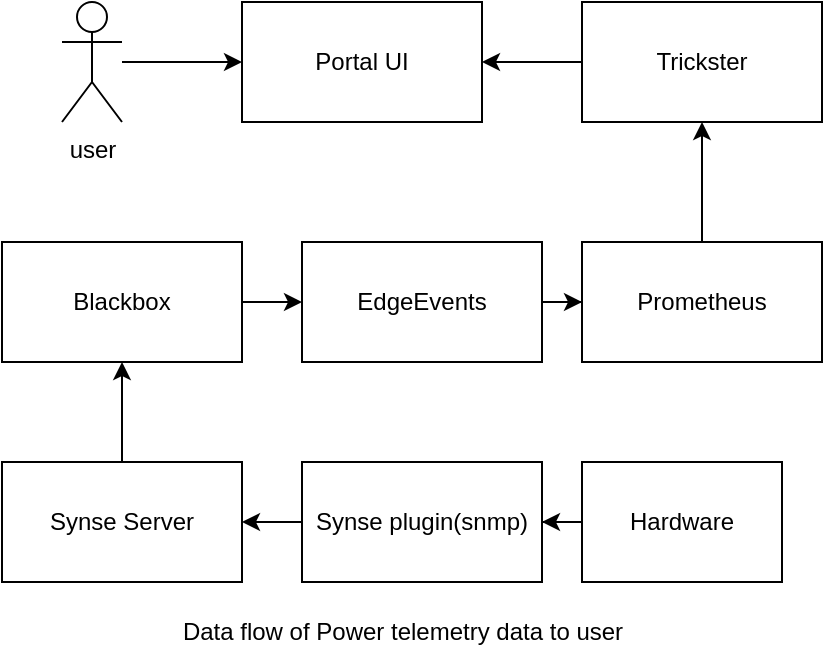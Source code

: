 <mxfile version="20.0.3" type="github" pages="3">
  <diagram id="1RxbeGeylmb_Sk9DzVwG" name="Page-1">
    <mxGraphModel dx="1298" dy="745" grid="1" gridSize="10" guides="1" tooltips="1" connect="1" arrows="1" fold="1" page="1" pageScale="1" pageWidth="850" pageHeight="1100" math="0" shadow="0">
      <root>
        <mxCell id="0" />
        <mxCell id="1" parent="0" />
        <mxCell id="nxBVpw9l8fhomxgRzsRb-8" value="" style="edgeStyle=orthogonalEdgeStyle;rounded=0;orthogonalLoop=1;jettySize=auto;html=1;" edge="1" parent="1" source="3aPtXWCxgc5EuKdOv9uP-1" target="nxBVpw9l8fhomxgRzsRb-6">
          <mxGeometry relative="1" as="geometry" />
        </mxCell>
        <mxCell id="3aPtXWCxgc5EuKdOv9uP-1" value="Trickster" style="rounded=0;whiteSpace=wrap;html=1;" parent="1" vertex="1">
          <mxGeometry x="410" y="180" width="120" height="60" as="geometry" />
        </mxCell>
        <mxCell id="3aPtXWCxgc5EuKdOv9uP-2" value="" style="edgeStyle=orthogonalEdgeStyle;rounded=0;orthogonalLoop=1;jettySize=auto;html=1;" parent="1" source="3aPtXWCxgc5EuKdOv9uP-3" target="3aPtXWCxgc5EuKdOv9uP-1" edge="1">
          <mxGeometry relative="1" as="geometry" />
        </mxCell>
        <mxCell id="3aPtXWCxgc5EuKdOv9uP-3" value="Prometheus" style="rounded=0;whiteSpace=wrap;html=1;" parent="1" vertex="1">
          <mxGeometry x="410" y="300" width="120" height="60" as="geometry" />
        </mxCell>
        <mxCell id="3aPtXWCxgc5EuKdOv9uP-4" value="" style="edgeStyle=orthogonalEdgeStyle;rounded=0;orthogonalLoop=1;jettySize=auto;html=1;entryX=0.5;entryY=1;entryDx=0;entryDy=0;" parent="1" source="3aPtXWCxgc5EuKdOv9uP-5" target="nxBVpw9l8fhomxgRzsRb-1" edge="1">
          <mxGeometry relative="1" as="geometry" />
        </mxCell>
        <mxCell id="3aPtXWCxgc5EuKdOv9uP-5" value="Synse Server" style="rounded=0;whiteSpace=wrap;html=1;" parent="1" vertex="1">
          <mxGeometry x="120" y="410" width="120" height="60" as="geometry" />
        </mxCell>
        <mxCell id="3aPtXWCxgc5EuKdOv9uP-6" value="" style="edgeStyle=orthogonalEdgeStyle;rounded=0;orthogonalLoop=1;jettySize=auto;html=1;" parent="1" source="3aPtXWCxgc5EuKdOv9uP-7" target="3aPtXWCxgc5EuKdOv9uP-5" edge="1">
          <mxGeometry relative="1" as="geometry" />
        </mxCell>
        <mxCell id="3aPtXWCxgc5EuKdOv9uP-7" value="Synse plugin(snmp)" style="rounded=0;whiteSpace=wrap;html=1;" parent="1" vertex="1">
          <mxGeometry x="270" y="410" width="120" height="60" as="geometry" />
        </mxCell>
        <mxCell id="3aPtXWCxgc5EuKdOv9uP-8" value="" style="edgeStyle=orthogonalEdgeStyle;rounded=0;orthogonalLoop=1;jettySize=auto;html=1;" parent="1" source="3aPtXWCxgc5EuKdOv9uP-9" target="3aPtXWCxgc5EuKdOv9uP-7" edge="1">
          <mxGeometry relative="1" as="geometry" />
        </mxCell>
        <mxCell id="3aPtXWCxgc5EuKdOv9uP-9" value="Hardware" style="rounded=0;whiteSpace=wrap;html=1;" parent="1" vertex="1">
          <mxGeometry x="410" y="410" width="100" height="60" as="geometry" />
        </mxCell>
        <mxCell id="uoMBTk187jk_sjh-b1xk-2" value="" style="edgeStyle=orthogonalEdgeStyle;rounded=0;orthogonalLoop=1;jettySize=auto;html=1;entryX=0;entryY=0.5;entryDx=0;entryDy=0;" edge="1" parent="1" source="uoMBTk187jk_sjh-b1xk-1" target="nxBVpw9l8fhomxgRzsRb-6">
          <mxGeometry relative="1" as="geometry" />
        </mxCell>
        <mxCell id="uoMBTk187jk_sjh-b1xk-1" value="user" style="shape=umlActor;verticalLabelPosition=bottom;verticalAlign=top;html=1;outlineConnect=0;" vertex="1" parent="1">
          <mxGeometry x="150" y="180" width="30" height="60" as="geometry" />
        </mxCell>
        <mxCell id="nxBVpw9l8fhomxgRzsRb-3" value="" style="edgeStyle=orthogonalEdgeStyle;rounded=0;orthogonalLoop=1;jettySize=auto;html=1;" edge="1" parent="1" source="nxBVpw9l8fhomxgRzsRb-1" target="nxBVpw9l8fhomxgRzsRb-2">
          <mxGeometry relative="1" as="geometry" />
        </mxCell>
        <mxCell id="nxBVpw9l8fhomxgRzsRb-1" value="Blackbox" style="rounded=0;whiteSpace=wrap;html=1;" vertex="1" parent="1">
          <mxGeometry x="120" y="300" width="120" height="60" as="geometry" />
        </mxCell>
        <mxCell id="nxBVpw9l8fhomxgRzsRb-4" value="" style="edgeStyle=orthogonalEdgeStyle;rounded=0;orthogonalLoop=1;jettySize=auto;html=1;" edge="1" parent="1" source="nxBVpw9l8fhomxgRzsRb-2" target="3aPtXWCxgc5EuKdOv9uP-3">
          <mxGeometry relative="1" as="geometry" />
        </mxCell>
        <mxCell id="nxBVpw9l8fhomxgRzsRb-2" value="EdgeEvents" style="rounded=0;whiteSpace=wrap;html=1;" vertex="1" parent="1">
          <mxGeometry x="270" y="300" width="120" height="60" as="geometry" />
        </mxCell>
        <mxCell id="nxBVpw9l8fhomxgRzsRb-6" value="Portal UI" style="rounded=0;whiteSpace=wrap;html=1;" vertex="1" parent="1">
          <mxGeometry x="240" y="180" width="120" height="60" as="geometry" />
        </mxCell>
        <mxCell id="nxBVpw9l8fhomxgRzsRb-9" value="Data flow of Power telemetry data to user" style="text;html=1;align=center;verticalAlign=middle;resizable=0;points=[];autosize=1;strokeColor=none;fillColor=none;" vertex="1" parent="1">
          <mxGeometry x="200" y="480" width="240" height="30" as="geometry" />
        </mxCell>
      </root>
    </mxGraphModel>
  </diagram>
  <diagram id="Mwdj6r_NZ2qyA1FYuE4o" name="Page-2">
    <mxGraphModel dx="1298" dy="745" grid="1" gridSize="10" guides="1" tooltips="1" connect="1" arrows="1" fold="1" page="1" pageScale="1" pageWidth="850" pageHeight="1100" math="0" shadow="0">
      <root>
        <mxCell id="0" />
        <mxCell id="1" parent="0" />
        <mxCell id="JWDo0IMA3wYGbSsYpGFA-1" value="SiteMetricsView" style="shape=umlLifeline;perimeter=lifelinePerimeter;whiteSpace=wrap;html=1;container=1;collapsible=0;recursiveResize=0;outlineConnect=0;rounded=1;shadow=0;comic=0;labelBackgroundColor=none;strokeWidth=1;fontFamily=Verdana;fontSize=12;align=center;" parent="1" vertex="1">
          <mxGeometry x="400" y="80" width="100" height="580" as="geometry" />
        </mxCell>
        <mxCell id="JWDo0IMA3wYGbSsYpGFA-2" value="" style="html=1;points=[];perimeter=orthogonalPerimeter;rounded=0;shadow=0;comic=0;labelBackgroundColor=none;strokeWidth=1;fontFamily=Verdana;fontSize=12;align=center;" parent="JWDo0IMA3wYGbSsYpGFA-1" vertex="1">
          <mxGeometry x="45" y="120" width="10" height="420" as="geometry" />
        </mxCell>
        <mxCell id="JWDo0IMA3wYGbSsYpGFA-25" value="validate request" style="html=1;verticalAlign=bottom;endArrow=block;labelBackgroundColor=none;fontFamily=Verdana;fontSize=12;elbow=vertical;edgeStyle=orthogonalEdgeStyle;curved=1;exitX=1.066;exitY=0.713;exitPerimeter=0;" parent="JWDo0IMA3wYGbSsYpGFA-1" edge="1">
          <mxGeometry relative="1" as="geometry">
            <mxPoint x="60.66" y="160.91" as="sourcePoint" />
            <mxPoint x="55" y="200.0" as="targetPoint" />
            <Array as="points">
              <mxPoint x="110" y="160.9" />
              <mxPoint x="110" y="199.9" />
            </Array>
          </mxGeometry>
        </mxCell>
        <mxCell id="JWDo0IMA3wYGbSsYpGFA-3" value="power_api" style="shape=umlLifeline;perimeter=lifelinePerimeter;whiteSpace=wrap;html=1;container=1;collapsible=0;recursiveResize=0;outlineConnect=0;rounded=1;shadow=0;comic=0;labelBackgroundColor=none;strokeWidth=1;fontFamily=Verdana;fontSize=12;align=center;" parent="1" vertex="1">
          <mxGeometry x="540" y="80" width="100" height="580" as="geometry" />
        </mxCell>
        <mxCell id="JWDo0IMA3wYGbSsYpGFA-5" value="return" style="html=1;verticalAlign=bottom;endArrow=open;dashed=1;endSize=8;labelBackgroundColor=none;fontFamily=Verdana;fontSize=12;" parent="JWDo0IMA3wYGbSsYpGFA-3" edge="1">
          <mxGeometry relative="1" as="geometry">
            <mxPoint x="55" y="500" as="targetPoint" />
            <mxPoint x="175" y="500" as="sourcePoint" />
          </mxGeometry>
        </mxCell>
        <mxCell id="JWDo0IMA3wYGbSsYpGFA-6" value="trickster" style="shape=umlLifeline;perimeter=lifelinePerimeter;whiteSpace=wrap;html=1;container=1;collapsible=0;recursiveResize=0;outlineConnect=0;rounded=1;shadow=0;comic=0;labelBackgroundColor=none;strokeWidth=1;fontFamily=Verdana;fontSize=12;align=center;" parent="1" vertex="1">
          <mxGeometry x="790" y="80" width="100" height="580" as="geometry" />
        </mxCell>
        <mxCell id="JWDo0IMA3wYGbSsYpGFA-7" value="" style="html=1;points=[];perimeter=orthogonalPerimeter;rounded=0;shadow=0;comic=0;labelBackgroundColor=none;strokeWidth=1;fontFamily=Verdana;fontSize=12;align=center;" parent="JWDo0IMA3wYGbSsYpGFA-6" vertex="1">
          <mxGeometry x="50" y="360" width="10" height="90" as="geometry" />
        </mxCell>
        <mxCell id="JWDo0IMA3wYGbSsYpGFA-9" value="query_api" style="shape=umlLifeline;perimeter=lifelinePerimeter;whiteSpace=wrap;html=1;container=1;collapsible=0;recursiveResize=0;outlineConnect=0;rounded=1;shadow=0;comic=0;labelBackgroundColor=none;strokeWidth=1;fontFamily=Verdana;fontSize=12;align=center;" parent="1" vertex="1">
          <mxGeometry x="680" y="80" width="100" height="580" as="geometry" />
        </mxCell>
        <mxCell id="JWDo0IMA3wYGbSsYpGFA-10" value="" style="html=1;points=[];perimeter=orthogonalPerimeter;rounded=0;shadow=0;comic=0;labelBackgroundColor=none;strokeWidth=1;fontFamily=Verdana;fontSize=12;align=center;" parent="JWDo0IMA3wYGbSsYpGFA-9" vertex="1">
          <mxGeometry x="45" y="300" width="10" height="210" as="geometry" />
        </mxCell>
        <mxCell id="JWDo0IMA3wYGbSsYpGFA-13" value="" style="html=1;points=[];perimeter=orthogonalPerimeter;rounded=0;shadow=0;comic=0;labelBackgroundColor=none;strokeWidth=1;fontFamily=Verdana;fontSize=12;align=center;" parent="1" vertex="1">
          <mxGeometry x="585" y="220" width="10" height="390" as="geometry" />
        </mxCell>
        <mxCell id="JWDo0IMA3wYGbSsYpGFA-16" value="return" style="html=1;verticalAlign=bottom;endArrow=open;dashed=1;endSize=8;labelBackgroundColor=none;fontFamily=Verdana;fontSize=12;edgeStyle=elbowEdgeStyle;elbow=vertical;" parent="1" edge="1">
          <mxGeometry relative="1" as="geometry">
            <mxPoint x="460" y="600" as="targetPoint" />
            <Array as="points">
              <mxPoint x="570" y="600" />
            </Array>
            <mxPoint x="580" y="600" as="sourcePoint" />
          </mxGeometry>
        </mxCell>
        <mxCell id="JWDo0IMA3wYGbSsYpGFA-17" value="management api controller" style="shape=note;whiteSpace=wrap;html=1;size=14;verticalAlign=top;align=left;spacingTop=-6;rounded=0;shadow=0;comic=0;labelBackgroundColor=none;strokeWidth=1;fontFamily=Verdana;fontSize=12" parent="1" vertex="1">
          <mxGeometry x="400" y="20" width="100" height="45" as="geometry" />
        </mxCell>
        <mxCell id="JWDo0IMA3wYGbSsYpGFA-18" value="management api service" style="shape=note;whiteSpace=wrap;html=1;size=14;verticalAlign=top;align=left;spacingTop=-6;rounded=0;shadow=0;comic=0;labelBackgroundColor=none;strokeWidth=1;fontFamily=Verdana;fontSize=12" parent="1" vertex="1">
          <mxGeometry x="540" y="30" width="100" height="35" as="geometry" />
        </mxCell>
        <mxCell id="JWDo0IMA3wYGbSsYpGFA-19" value="centrally &lt;br&gt;located" style="shape=note;whiteSpace=wrap;html=1;size=14;verticalAlign=top;align=left;spacingTop=-6;rounded=0;shadow=0;comic=0;labelBackgroundColor=none;strokeWidth=1;fontFamily=Verdana;fontSize=12" parent="1" vertex="1">
          <mxGeometry x="790" y="30" width="110" height="35" as="geometry" />
        </mxCell>
        <mxCell id="JWDo0IMA3wYGbSsYpGFA-20" value="management api data accessor" style="shape=note;whiteSpace=wrap;html=1;size=14;verticalAlign=top;align=left;spacingTop=-6;rounded=0;shadow=0;comic=0;labelBackgroundColor=none;strokeWidth=1;fontFamily=Verdana;fontSize=12" parent="1" vertex="1">
          <mxGeometry x="670" y="30" width="110" height="35" as="geometry" />
        </mxCell>
        <mxCell id="JWDo0IMA3wYGbSsYpGFA-27" value="return" style="html=1;verticalAlign=bottom;endArrow=open;dashed=1;endSize=8;labelBackgroundColor=none;fontFamily=Verdana;fontSize=12;exitX=-0.1;exitY=0.792;exitDx=0;exitDy=0;exitPerimeter=0;" parent="1" source="JWDo0IMA3wYGbSsYpGFA-7" edge="1" target="JWDo0IMA3wYGbSsYpGFA-9">
          <mxGeometry relative="1" as="geometry">
            <mxPoint x="740" y="480" as="targetPoint" />
            <mxPoint x="725" y="480" as="sourcePoint" />
          </mxGeometry>
        </mxCell>
        <mxCell id="-E8CvLFJEHhknZxWbH0B-1" value="UI/User" style="shape=umlLifeline;perimeter=lifelinePerimeter;whiteSpace=wrap;html=1;container=1;collapsible=0;recursiveResize=0;outlineConnect=0;rounded=1;shadow=0;comic=0;labelBackgroundColor=none;strokeWidth=1;fontFamily=Verdana;fontSize=12;align=center;" vertex="1" parent="1">
          <mxGeometry x="270" y="80" width="100" height="580" as="geometry" />
        </mxCell>
        <mxCell id="-E8CvLFJEHhknZxWbH0B-2" value="" style="html=1;points=[];perimeter=orthogonalPerimeter;rounded=0;shadow=0;comic=0;labelBackgroundColor=none;strokeWidth=1;fontFamily=Verdana;fontSize=12;align=center;" vertex="1" parent="-E8CvLFJEHhknZxWbH0B-1">
          <mxGeometry x="45" y="120" width="10" height="420" as="geometry" />
        </mxCell>
        <mxCell id="-E8CvLFJEHhknZxWbH0B-4" value="query power &lt;br&gt;data - GET&amp;nbsp;" style="html=1;verticalAlign=bottom;endArrow=block;labelBackgroundColor=none;fontFamily=Verdana;fontSize=12;edgeStyle=elbowEdgeStyle;elbow=vertical;" edge="1" parent="-E8CvLFJEHhknZxWbH0B-1">
          <mxGeometry relative="1" as="geometry">
            <mxPoint x="45" y="140" as="sourcePoint" />
            <Array as="points">
              <mxPoint x="50" y="140" />
            </Array>
            <mxPoint x="175" y="140" as="targetPoint" />
          </mxGeometry>
        </mxCell>
        <mxCell id="-E8CvLFJEHhknZxWbH0B-3" value="KEX Portal" style="shape=note;whiteSpace=wrap;html=1;size=14;verticalAlign=top;align=left;spacingTop=-6;rounded=0;shadow=0;comic=0;labelBackgroundColor=none;strokeWidth=1;fontFamily=Verdana;fontSize=12" vertex="1" parent="1">
          <mxGeometry x="270" y="20" width="100" height="45" as="geometry" />
        </mxCell>
        <mxCell id="JWDo0IMA3wYGbSsYpGFA-4" value="get power&lt;br&gt;&amp;nbsp;telemetry" style="html=1;verticalAlign=bottom;endArrow=block;labelBackgroundColor=none;fontFamily=Verdana;fontSize=12;" parent="1" edge="1">
          <mxGeometry x="-0.04" relative="1" as="geometry">
            <mxPoint x="460" y="350" as="sourcePoint" />
            <mxPoint x="585" y="350" as="targetPoint" />
            <mxPoint as="offset" />
          </mxGeometry>
        </mxCell>
        <mxCell id="-E8CvLFJEHhknZxWbH0B-5" value="query_prometheus_api" style="html=1;verticalAlign=bottom;endArrow=block;labelBackgroundColor=none;fontFamily=Verdana;fontSize=12;" edge="1" parent="1">
          <mxGeometry x="0.2" y="10" relative="1" as="geometry">
            <mxPoint x="595" y="390" as="sourcePoint" />
            <mxPoint x="720" y="390" as="targetPoint" />
            <mxPoint as="offset" />
          </mxGeometry>
        </mxCell>
        <mxCell id="JWDo0IMA3wYGbSsYpGFA-12" value="async call &lt;br&gt;to trickster&amp;nbsp;&lt;br&gt;AIOClient().get&amp;nbsp;" style="html=1;verticalAlign=bottom;endArrow=block;labelBackgroundColor=none;fontFamily=Verdana;fontSize=12;exitX=1.5;exitY=0.508;exitDx=0;exitDy=0;exitPerimeter=0;" parent="1" edge="1" target="JWDo0IMA3wYGbSsYpGFA-6" source="JWDo0IMA3wYGbSsYpGFA-10">
          <mxGeometry relative="1" as="geometry">
            <mxPoint x="600" y="450.0" as="sourcePoint" />
            <mxPoint x="830" y="450" as="targetPoint" />
          </mxGeometry>
        </mxCell>
        <mxCell id="-E8CvLFJEHhknZxWbH0B-6" value="return" style="html=1;verticalAlign=bottom;endArrow=open;dashed=1;endSize=8;labelBackgroundColor=none;fontFamily=Verdana;fontSize=12;edgeStyle=elbowEdgeStyle;elbow=vertical;" edge="1" parent="1">
          <mxGeometry relative="1" as="geometry">
            <mxPoint x="330" y="610" as="targetPoint" />
            <Array as="points">
              <mxPoint x="440" y="610" />
            </Array>
            <mxPoint x="450" y="610" as="sourcePoint" />
          </mxGeometry>
        </mxCell>
      </root>
    </mxGraphModel>
  </diagram>
  <diagram id="TnopV91hUU50GrPbSGDU" name="Page-3">
    <mxGraphModel dx="1298" dy="745" grid="1" gridSize="10" guides="1" tooltips="1" connect="1" arrows="1" fold="1" page="1" pageScale="1" pageWidth="850" pageHeight="1100" math="0" shadow="0">
      <root>
        <mxCell id="0" />
        <mxCell id="1" parent="0" />
        <mxCell id="DeziivoRZXe2YRIrk6dp-1" value="Pool" style="swimlane;html=1;childLayout=stackLayout;horizontal=1;startSize=20;horizontalStack=0;rounded=0;shadow=0;labelBackgroundColor=none;strokeWidth=1;fontFamily=Verdana;fontSize=8;align=center;" vertex="1" parent="1">
          <mxGeometry x="180" y="70" width="690" height="470.5" as="geometry" />
        </mxCell>
        <mxCell id="DeziivoRZXe2YRIrk6dp-2" value="Prometheus" style="swimlane;html=1;startSize=20;horizontal=0;" vertex="1" parent="DeziivoRZXe2YRIrk6dp-1">
          <mxGeometry y="20" width="690" height="150" as="geometry" />
        </mxCell>
        <mxCell id="DeziivoRZXe2YRIrk6dp-3" value="" style="edgeStyle=orthogonalEdgeStyle;rounded=0;orthogonalLoop=1;jettySize=auto;html=1;" edge="1" parent="DeziivoRZXe2YRIrk6dp-2" source="DeziivoRZXe2YRIrk6dp-4" target="DeziivoRZXe2YRIrk6dp-6">
          <mxGeometry relative="1" as="geometry" />
        </mxCell>
        <mxCell id="DeziivoRZXe2YRIrk6dp-4" value="Edge Monitor" style="rounded=1;whiteSpace=wrap;html=1;shadow=0;labelBackgroundColor=none;strokeWidth=1;fontFamily=Verdana;fontSize=8;align=center;" vertex="1" parent="DeziivoRZXe2YRIrk6dp-2">
          <mxGeometry x="120" y="56.5" width="70" height="37" as="geometry" />
        </mxCell>
        <mxCell id="DeziivoRZXe2YRIrk6dp-5" style="edgeStyle=orthogonalEdgeStyle;rounded=0;html=1;labelBackgroundColor=none;startArrow=none;startFill=0;startSize=5;endArrow=classicThin;endFill=1;endSize=5;jettySize=auto;orthogonalLoop=1;strokeWidth=1;fontFamily=Verdana;fontSize=8" edge="1" parent="DeziivoRZXe2YRIrk6dp-2" source="DeziivoRZXe2YRIrk6dp-6" target="DeziivoRZXe2YRIrk6dp-7">
          <mxGeometry relative="1" as="geometry" />
        </mxCell>
        <mxCell id="DeziivoRZXe2YRIrk6dp-6" value="prometheus" style="rounded=1;whiteSpace=wrap;html=1;shadow=0;labelBackgroundColor=none;strokeWidth=1;fontFamily=Verdana;fontSize=8;align=center;" vertex="1" parent="DeziivoRZXe2YRIrk6dp-2">
          <mxGeometry x="230" y="56.5" width="70" height="37" as="geometry" />
        </mxCell>
        <mxCell id="DeziivoRZXe2YRIrk6dp-7" value="" style="ellipse;whiteSpace=wrap;html=1;rounded=0;shadow=0;labelBackgroundColor=none;strokeWidth=2;fontFamily=Verdana;fontSize=8;align=center;" vertex="1" parent="DeziivoRZXe2YRIrk6dp-2">
          <mxGeometry x="330" y="60" width="30" height="30" as="geometry" />
        </mxCell>
        <mxCell id="DeziivoRZXe2YRIrk6dp-8" style="edgeStyle=orthogonalEdgeStyle;rounded=0;html=1;entryX=0;entryY=0.5;labelBackgroundColor=none;startArrow=none;startFill=0;startSize=5;endArrow=classicThin;endFill=1;endSize=5;jettySize=auto;orthogonalLoop=1;strokeWidth=1;fontFamily=Verdana;fontSize=8" edge="1" parent="DeziivoRZXe2YRIrk6dp-2">
          <mxGeometry relative="1" as="geometry">
            <mxPoint x="490" y="75" as="sourcePoint" />
          </mxGeometry>
        </mxCell>
        <mxCell id="DeziivoRZXe2YRIrk6dp-9" style="edgeStyle=orthogonalEdgeStyle;rounded=0;html=1;labelBackgroundColor=none;startArrow=none;startFill=0;startSize=5;endArrow=classicThin;endFill=1;endSize=5;jettySize=auto;orthogonalLoop=1;strokeWidth=1;fontFamily=Verdana;fontSize=8" edge="1" parent="DeziivoRZXe2YRIrk6dp-2">
          <mxGeometry relative="1" as="geometry">
            <mxPoint x="580" y="75" as="sourcePoint" />
          </mxGeometry>
        </mxCell>
        <mxCell id="DeziivoRZXe2YRIrk6dp-10" value="-query blackbox&lt;br&gt;-push telemetry data to prometheus" style="text;html=1;align=center;verticalAlign=middle;resizable=0;points=[];autosize=1;strokeColor=none;fillColor=none;" vertex="1" parent="DeziivoRZXe2YRIrk6dp-2">
          <mxGeometry x="50" y="16.5" width="210" height="40" as="geometry" />
        </mxCell>
        <mxCell id="DeziivoRZXe2YRIrk6dp-11" value="Blackbox" style="swimlane;html=1;startSize=20;horizontal=0;" vertex="1" parent="DeziivoRZXe2YRIrk6dp-1">
          <mxGeometry y="170" width="690" height="150" as="geometry" />
        </mxCell>
        <mxCell id="DeziivoRZXe2YRIrk6dp-12" value="Blackbox" style="rounded=1;whiteSpace=wrap;html=1;shadow=0;labelBackgroundColor=none;strokeWidth=1;fontFamily=Verdana;fontSize=8;align=center;" vertex="1" parent="DeziivoRZXe2YRIrk6dp-11">
          <mxGeometry x="120" y="50.0" width="70" height="37" as="geometry" />
        </mxCell>
        <mxCell id="DeziivoRZXe2YRIrk6dp-13" value="-read data from synse&lt;br&gt;-aggregate telemetry data&lt;br&gt;-push to prometheus&lt;br&gt;-connect to the websocket &lt;br&gt;of Synse server for getting data" style="text;html=1;align=center;verticalAlign=middle;resizable=0;points=[];autosize=1;strokeColor=none;fillColor=none;" vertex="1" parent="DeziivoRZXe2YRIrk6dp-11">
          <mxGeometry x="205" y="20.25" width="190" height="90" as="geometry" />
        </mxCell>
        <mxCell id="DeziivoRZXe2YRIrk6dp-14" value="Synse" style="swimlane;html=1;startSize=20;horizontal=0;" vertex="1" parent="DeziivoRZXe2YRIrk6dp-1">
          <mxGeometry y="320" width="690" height="150.5" as="geometry" />
        </mxCell>
        <mxCell id="DeziivoRZXe2YRIrk6dp-15" value="Synse Server" style="rounded=1;whiteSpace=wrap;html=1;shadow=0;labelBackgroundColor=none;strokeWidth=1;fontFamily=Verdana;fontSize=8;align=center;" vertex="1" parent="DeziivoRZXe2YRIrk6dp-14">
          <mxGeometry x="220" y="56.75" width="70" height="37" as="geometry" />
        </mxCell>
        <mxCell id="DeziivoRZXe2YRIrk6dp-16" value="" style="edgeStyle=orthogonalEdgeStyle;rounded=0;orthogonalLoop=1;jettySize=auto;html=1;" edge="1" parent="DeziivoRZXe2YRIrk6dp-14" source="DeziivoRZXe2YRIrk6dp-17" target="DeziivoRZXe2YRIrk6dp-15">
          <mxGeometry relative="1" as="geometry" />
        </mxCell>
        <mxCell id="DeziivoRZXe2YRIrk6dp-17" value="Plugin" style="rounded=1;whiteSpace=wrap;html=1;shadow=0;labelBackgroundColor=none;strokeWidth=1;fontFamily=Verdana;fontSize=8;align=center;" vertex="1" parent="DeziivoRZXe2YRIrk6dp-14">
          <mxGeometry x="380" y="56.75" width="70" height="37" as="geometry" />
        </mxCell>
        <mxCell id="DeziivoRZXe2YRIrk6dp-18" value="-caches the data - store values in cache&lt;br&gt;-refresh rate - read frequency &lt;br&gt;for telemetry&lt;br&gt;-configuration itself with metadata" style="text;html=1;align=center;verticalAlign=middle;resizable=0;points=[];autosize=1;strokeColor=none;fillColor=none;" vertex="1" parent="DeziivoRZXe2YRIrk6dp-14">
          <mxGeometry x="450" y="55" width="240" height="70" as="geometry" />
        </mxCell>
        <mxCell id="DeziivoRZXe2YRIrk6dp-19" value="-synse is a pass through&lt;br&gt;-all requests coming from blackbox &lt;br&gt;are delegated to plugin" style="text;html=1;align=center;verticalAlign=middle;resizable=0;points=[];autosize=1;strokeColor=none;fillColor=none;" vertex="1" parent="DeziivoRZXe2YRIrk6dp-14">
          <mxGeometry x="100" y="90.5" width="210" height="60" as="geometry" />
        </mxCell>
        <mxCell id="DeziivoRZXe2YRIrk6dp-20" value="" style="edgeStyle=orthogonalEdgeStyle;rounded=0;html=1;labelBackgroundColor=none;startArrow=none;startFill=0;startSize=5;endArrow=classicThin;endFill=1;endSize=5;jettySize=auto;orthogonalLoop=1;strokeWidth=1;fontFamily=Verdana;fontSize=8;exitX=0;exitY=0.5;exitDx=0;exitDy=0;" edge="1" parent="DeziivoRZXe2YRIrk6dp-1" source="DeziivoRZXe2YRIrk6dp-15" target="DeziivoRZXe2YRIrk6dp-12">
          <mxGeometry x="-0.953" y="15" relative="1" as="geometry">
            <Array as="points">
              <mxPoint x="155" y="396" />
            </Array>
            <mxPoint as="offset" />
            <mxPoint x="345" y="410.5" as="sourcePoint" />
          </mxGeometry>
        </mxCell>
        <mxCell id="DeziivoRZXe2YRIrk6dp-21" value="" style="edgeStyle=orthogonalEdgeStyle;rounded=0;orthogonalLoop=1;jettySize=auto;html=1;" edge="1" parent="DeziivoRZXe2YRIrk6dp-1" source="DeziivoRZXe2YRIrk6dp-12" target="DeziivoRZXe2YRIrk6dp-4">
          <mxGeometry relative="1" as="geometry" />
        </mxCell>
      </root>
    </mxGraphModel>
  </diagram>
</mxfile>
